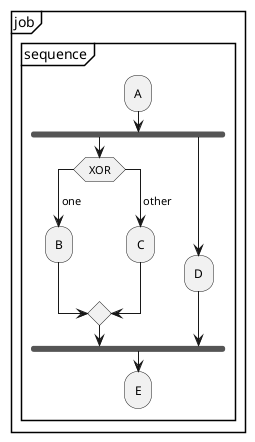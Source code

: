 @startuml 
partition "job" {
  group "sequence"
    :A;
    fork
      switch ( XOR )
      case ( one )
        :B;
      case ( other )
        :C;
      endswitch
    fork again
      :D;
    end fork
    :E;
  end group
}
@enduml
